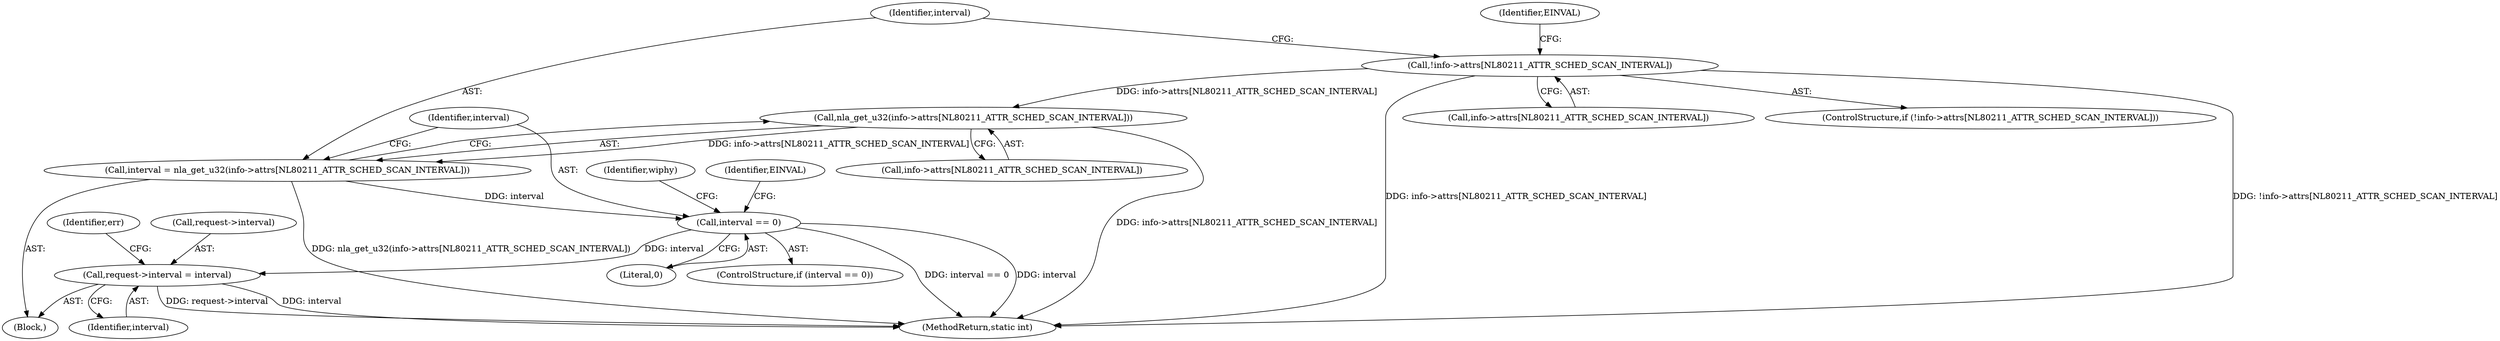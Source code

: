digraph "0_linux_208c72f4fe44fe09577e7975ba0e7fa0278f3d03@array" {
"1000175" [label="(Call,!info->attrs[NL80211_ATTR_SCHED_SCAN_INTERVAL])"];
"1000186" [label="(Call,nla_get_u32(info->attrs[NL80211_ATTR_SCHED_SCAN_INTERVAL]))"];
"1000184" [label="(Call,interval = nla_get_u32(info->attrs[NL80211_ATTR_SCHED_SCAN_INTERVAL]))"];
"1000193" [label="(Call,interval == 0)"];
"1000598" [label="(Call,request->interval = interval)"];
"1000175" [label="(Call,!info->attrs[NL80211_ATTR_SCHED_SCAN_INTERVAL])"];
"1000176" [label="(Call,info->attrs[NL80211_ATTR_SCHED_SCAN_INTERVAL])"];
"1000602" [label="(Identifier,interval)"];
"1000195" [label="(Literal,0)"];
"1000598" [label="(Call,request->interval = interval)"];
"1000184" [label="(Call,interval = nla_get_u32(info->attrs[NL80211_ATTR_SCHED_SCAN_INTERVAL]))"];
"1000193" [label="(Call,interval == 0)"];
"1000187" [label="(Call,info->attrs[NL80211_ATTR_SCHED_SCAN_INTERVAL])"];
"1000599" [label="(Call,request->interval)"];
"1000192" [label="(ControlStructure,if (interval == 0))"];
"1000183" [label="(Identifier,EINVAL)"];
"1000200" [label="(Identifier,wiphy)"];
"1000174" [label="(ControlStructure,if (!info->attrs[NL80211_ATTR_SCHED_SCAN_INTERVAL]))"];
"1000194" [label="(Identifier,interval)"];
"1000604" [label="(Identifier,err)"];
"1000186" [label="(Call,nla_get_u32(info->attrs[NL80211_ATTR_SCHED_SCAN_INTERVAL]))"];
"1000106" [label="(Block,)"];
"1000632" [label="(MethodReturn,static int)"];
"1000185" [label="(Identifier,interval)"];
"1000198" [label="(Identifier,EINVAL)"];
"1000175" -> "1000174"  [label="AST: "];
"1000175" -> "1000176"  [label="CFG: "];
"1000176" -> "1000175"  [label="AST: "];
"1000183" -> "1000175"  [label="CFG: "];
"1000185" -> "1000175"  [label="CFG: "];
"1000175" -> "1000632"  [label="DDG: info->attrs[NL80211_ATTR_SCHED_SCAN_INTERVAL]"];
"1000175" -> "1000632"  [label="DDG: !info->attrs[NL80211_ATTR_SCHED_SCAN_INTERVAL]"];
"1000175" -> "1000186"  [label="DDG: info->attrs[NL80211_ATTR_SCHED_SCAN_INTERVAL]"];
"1000186" -> "1000184"  [label="AST: "];
"1000186" -> "1000187"  [label="CFG: "];
"1000187" -> "1000186"  [label="AST: "];
"1000184" -> "1000186"  [label="CFG: "];
"1000186" -> "1000632"  [label="DDG: info->attrs[NL80211_ATTR_SCHED_SCAN_INTERVAL]"];
"1000186" -> "1000184"  [label="DDG: info->attrs[NL80211_ATTR_SCHED_SCAN_INTERVAL]"];
"1000184" -> "1000106"  [label="AST: "];
"1000185" -> "1000184"  [label="AST: "];
"1000194" -> "1000184"  [label="CFG: "];
"1000184" -> "1000632"  [label="DDG: nla_get_u32(info->attrs[NL80211_ATTR_SCHED_SCAN_INTERVAL])"];
"1000184" -> "1000193"  [label="DDG: interval"];
"1000193" -> "1000192"  [label="AST: "];
"1000193" -> "1000195"  [label="CFG: "];
"1000194" -> "1000193"  [label="AST: "];
"1000195" -> "1000193"  [label="AST: "];
"1000198" -> "1000193"  [label="CFG: "];
"1000200" -> "1000193"  [label="CFG: "];
"1000193" -> "1000632"  [label="DDG: interval"];
"1000193" -> "1000632"  [label="DDG: interval == 0"];
"1000193" -> "1000598"  [label="DDG: interval"];
"1000598" -> "1000106"  [label="AST: "];
"1000598" -> "1000602"  [label="CFG: "];
"1000599" -> "1000598"  [label="AST: "];
"1000602" -> "1000598"  [label="AST: "];
"1000604" -> "1000598"  [label="CFG: "];
"1000598" -> "1000632"  [label="DDG: request->interval"];
"1000598" -> "1000632"  [label="DDG: interval"];
}
